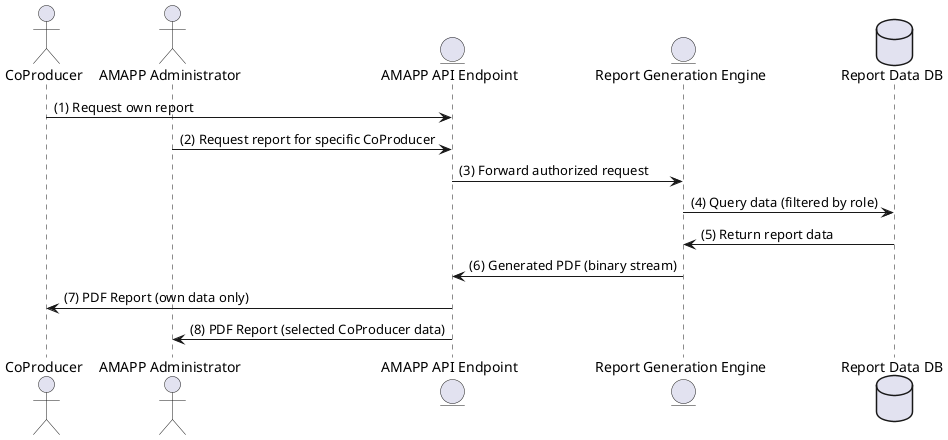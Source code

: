 ﻿@startuml
actor actor_CoProducer_f2eb7a3ff7 as "CoProducer"
actor actor_AMAPPAdministrator_d2006ce1bb as "AMAPP Administrator"
entity process_AMAPPAPIEndpoint_f8af758679 as "AMAPP API Endpoint"
entity process_ReportGenerationEngine_2c440ebe53 as "Report Generation Engine"
database datastore_ReportDataDB_0291419f72 as "Report Data DB"

actor_CoProducer_f2eb7a3ff7 -> process_AMAPPAPIEndpoint_f8af758679: (1) Request own report
actor_AMAPPAdministrator_d2006ce1bb -> process_AMAPPAPIEndpoint_f8af758679: (2) Request report for specific CoProducer
process_AMAPPAPIEndpoint_f8af758679 -> process_ReportGenerationEngine_2c440ebe53: (3) Forward authorized request
process_ReportGenerationEngine_2c440ebe53 -> datastore_ReportDataDB_0291419f72: (4) Query data (filtered by role)
datastore_ReportDataDB_0291419f72 -> process_ReportGenerationEngine_2c440ebe53: (5) Return report data
process_ReportGenerationEngine_2c440ebe53 -> process_AMAPPAPIEndpoint_f8af758679: (6) Generated PDF (binary stream)
process_AMAPPAPIEndpoint_f8af758679 -> actor_CoProducer_f2eb7a3ff7: (7) PDF Report (own data only)
process_AMAPPAPIEndpoint_f8af758679 -> actor_AMAPPAdministrator_d2006ce1bb: (8) PDF Report (selected CoProducer data)
@enduml
